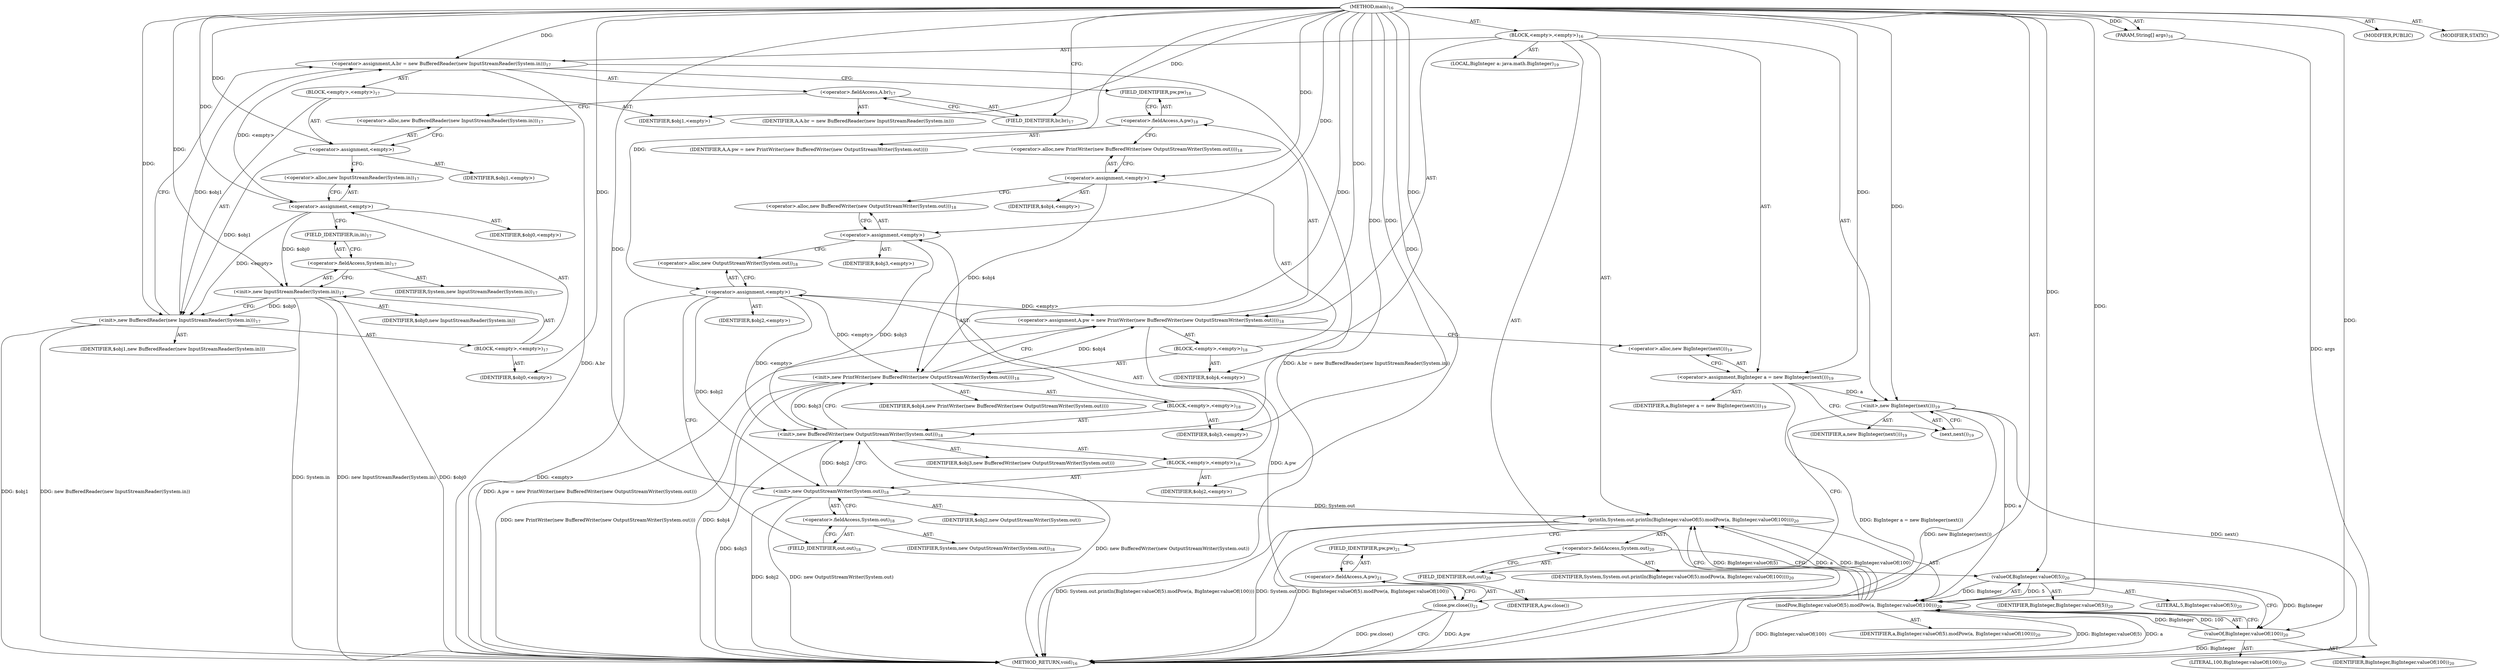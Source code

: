 digraph "main" {  
"25" [label = <(METHOD,main)<SUB>16</SUB>> ]
"26" [label = <(PARAM,String[] args)<SUB>16</SUB>> ]
"27" [label = <(BLOCK,&lt;empty&gt;,&lt;empty&gt;)<SUB>16</SUB>> ]
"28" [label = <(&lt;operator&gt;.assignment,A.br = new BufferedReader(new InputStreamReader(System.in)))<SUB>17</SUB>> ]
"29" [label = <(&lt;operator&gt;.fieldAccess,A.br)<SUB>17</SUB>> ]
"30" [label = <(IDENTIFIER,A,A.br = new BufferedReader(new InputStreamReader(System.in)))> ]
"31" [label = <(FIELD_IDENTIFIER,br,br)<SUB>17</SUB>> ]
"32" [label = <(BLOCK,&lt;empty&gt;,&lt;empty&gt;)<SUB>17</SUB>> ]
"33" [label = <(&lt;operator&gt;.assignment,&lt;empty&gt;)> ]
"34" [label = <(IDENTIFIER,$obj1,&lt;empty&gt;)> ]
"35" [label = <(&lt;operator&gt;.alloc,new BufferedReader(new InputStreamReader(System.in)))<SUB>17</SUB>> ]
"36" [label = <(&lt;init&gt;,new BufferedReader(new InputStreamReader(System.in)))<SUB>17</SUB>> ]
"37" [label = <(IDENTIFIER,$obj1,new BufferedReader(new InputStreamReader(System.in)))> ]
"38" [label = <(BLOCK,&lt;empty&gt;,&lt;empty&gt;)<SUB>17</SUB>> ]
"39" [label = <(&lt;operator&gt;.assignment,&lt;empty&gt;)> ]
"40" [label = <(IDENTIFIER,$obj0,&lt;empty&gt;)> ]
"41" [label = <(&lt;operator&gt;.alloc,new InputStreamReader(System.in))<SUB>17</SUB>> ]
"42" [label = <(&lt;init&gt;,new InputStreamReader(System.in))<SUB>17</SUB>> ]
"43" [label = <(IDENTIFIER,$obj0,new InputStreamReader(System.in))> ]
"44" [label = <(&lt;operator&gt;.fieldAccess,System.in)<SUB>17</SUB>> ]
"45" [label = <(IDENTIFIER,System,new InputStreamReader(System.in))<SUB>17</SUB>> ]
"46" [label = <(FIELD_IDENTIFIER,in,in)<SUB>17</SUB>> ]
"47" [label = <(IDENTIFIER,$obj0,&lt;empty&gt;)> ]
"48" [label = <(IDENTIFIER,$obj1,&lt;empty&gt;)> ]
"49" [label = <(&lt;operator&gt;.assignment,A.pw = new PrintWriter(new BufferedWriter(new OutputStreamWriter(System.out))))<SUB>18</SUB>> ]
"50" [label = <(&lt;operator&gt;.fieldAccess,A.pw)<SUB>18</SUB>> ]
"51" [label = <(IDENTIFIER,A,A.pw = new PrintWriter(new BufferedWriter(new OutputStreamWriter(System.out))))> ]
"52" [label = <(FIELD_IDENTIFIER,pw,pw)<SUB>18</SUB>> ]
"53" [label = <(BLOCK,&lt;empty&gt;,&lt;empty&gt;)<SUB>18</SUB>> ]
"54" [label = <(&lt;operator&gt;.assignment,&lt;empty&gt;)> ]
"55" [label = <(IDENTIFIER,$obj4,&lt;empty&gt;)> ]
"56" [label = <(&lt;operator&gt;.alloc,new PrintWriter(new BufferedWriter(new OutputStreamWriter(System.out))))<SUB>18</SUB>> ]
"57" [label = <(&lt;init&gt;,new PrintWriter(new BufferedWriter(new OutputStreamWriter(System.out))))<SUB>18</SUB>> ]
"58" [label = <(IDENTIFIER,$obj4,new PrintWriter(new BufferedWriter(new OutputStreamWriter(System.out))))> ]
"59" [label = <(BLOCK,&lt;empty&gt;,&lt;empty&gt;)<SUB>18</SUB>> ]
"60" [label = <(&lt;operator&gt;.assignment,&lt;empty&gt;)> ]
"61" [label = <(IDENTIFIER,$obj3,&lt;empty&gt;)> ]
"62" [label = <(&lt;operator&gt;.alloc,new BufferedWriter(new OutputStreamWriter(System.out)))<SUB>18</SUB>> ]
"63" [label = <(&lt;init&gt;,new BufferedWriter(new OutputStreamWriter(System.out)))<SUB>18</SUB>> ]
"64" [label = <(IDENTIFIER,$obj3,new BufferedWriter(new OutputStreamWriter(System.out)))> ]
"65" [label = <(BLOCK,&lt;empty&gt;,&lt;empty&gt;)<SUB>18</SUB>> ]
"66" [label = <(&lt;operator&gt;.assignment,&lt;empty&gt;)> ]
"67" [label = <(IDENTIFIER,$obj2,&lt;empty&gt;)> ]
"68" [label = <(&lt;operator&gt;.alloc,new OutputStreamWriter(System.out))<SUB>18</SUB>> ]
"69" [label = <(&lt;init&gt;,new OutputStreamWriter(System.out))<SUB>18</SUB>> ]
"70" [label = <(IDENTIFIER,$obj2,new OutputStreamWriter(System.out))> ]
"71" [label = <(&lt;operator&gt;.fieldAccess,System.out)<SUB>18</SUB>> ]
"72" [label = <(IDENTIFIER,System,new OutputStreamWriter(System.out))<SUB>18</SUB>> ]
"73" [label = <(FIELD_IDENTIFIER,out,out)<SUB>18</SUB>> ]
"74" [label = <(IDENTIFIER,$obj2,&lt;empty&gt;)> ]
"75" [label = <(IDENTIFIER,$obj3,&lt;empty&gt;)> ]
"76" [label = <(IDENTIFIER,$obj4,&lt;empty&gt;)> ]
"4" [label = <(LOCAL,BigInteger a: java.math.BigInteger)<SUB>19</SUB>> ]
"77" [label = <(&lt;operator&gt;.assignment,BigInteger a = new BigInteger(next()))<SUB>19</SUB>> ]
"78" [label = <(IDENTIFIER,a,BigInteger a = new BigInteger(next()))<SUB>19</SUB>> ]
"79" [label = <(&lt;operator&gt;.alloc,new BigInteger(next()))<SUB>19</SUB>> ]
"80" [label = <(&lt;init&gt;,new BigInteger(next()))<SUB>19</SUB>> ]
"3" [label = <(IDENTIFIER,a,new BigInteger(next()))<SUB>19</SUB>> ]
"81" [label = <(next,next())<SUB>19</SUB>> ]
"82" [label = <(println,System.out.println(BigInteger.valueOf(5).modPow(a, BigInteger.valueOf(100))))<SUB>20</SUB>> ]
"83" [label = <(&lt;operator&gt;.fieldAccess,System.out)<SUB>20</SUB>> ]
"84" [label = <(IDENTIFIER,System,System.out.println(BigInteger.valueOf(5).modPow(a, BigInteger.valueOf(100))))<SUB>20</SUB>> ]
"85" [label = <(FIELD_IDENTIFIER,out,out)<SUB>20</SUB>> ]
"86" [label = <(modPow,BigInteger.valueOf(5).modPow(a, BigInteger.valueOf(100)))<SUB>20</SUB>> ]
"87" [label = <(valueOf,BigInteger.valueOf(5))<SUB>20</SUB>> ]
"88" [label = <(IDENTIFIER,BigInteger,BigInteger.valueOf(5))<SUB>20</SUB>> ]
"89" [label = <(LITERAL,5,BigInteger.valueOf(5))<SUB>20</SUB>> ]
"90" [label = <(IDENTIFIER,a,BigInteger.valueOf(5).modPow(a, BigInteger.valueOf(100)))<SUB>20</SUB>> ]
"91" [label = <(valueOf,BigInteger.valueOf(100))<SUB>20</SUB>> ]
"92" [label = <(IDENTIFIER,BigInteger,BigInteger.valueOf(100))<SUB>20</SUB>> ]
"93" [label = <(LITERAL,100,BigInteger.valueOf(100))<SUB>20</SUB>> ]
"94" [label = <(close,pw.close())<SUB>21</SUB>> ]
"95" [label = <(&lt;operator&gt;.fieldAccess,A.pw)<SUB>21</SUB>> ]
"96" [label = <(IDENTIFIER,A,pw.close())> ]
"97" [label = <(FIELD_IDENTIFIER,pw,pw)<SUB>21</SUB>> ]
"98" [label = <(MODIFIER,PUBLIC)> ]
"99" [label = <(MODIFIER,STATIC)> ]
"100" [label = <(METHOD_RETURN,void)<SUB>16</SUB>> ]
  "25" -> "26"  [ label = "AST: "] 
  "25" -> "27"  [ label = "AST: "] 
  "25" -> "98"  [ label = "AST: "] 
  "25" -> "99"  [ label = "AST: "] 
  "25" -> "100"  [ label = "AST: "] 
  "27" -> "28"  [ label = "AST: "] 
  "27" -> "49"  [ label = "AST: "] 
  "27" -> "4"  [ label = "AST: "] 
  "27" -> "77"  [ label = "AST: "] 
  "27" -> "80"  [ label = "AST: "] 
  "27" -> "82"  [ label = "AST: "] 
  "27" -> "94"  [ label = "AST: "] 
  "28" -> "29"  [ label = "AST: "] 
  "28" -> "32"  [ label = "AST: "] 
  "29" -> "30"  [ label = "AST: "] 
  "29" -> "31"  [ label = "AST: "] 
  "32" -> "33"  [ label = "AST: "] 
  "32" -> "36"  [ label = "AST: "] 
  "32" -> "48"  [ label = "AST: "] 
  "33" -> "34"  [ label = "AST: "] 
  "33" -> "35"  [ label = "AST: "] 
  "36" -> "37"  [ label = "AST: "] 
  "36" -> "38"  [ label = "AST: "] 
  "38" -> "39"  [ label = "AST: "] 
  "38" -> "42"  [ label = "AST: "] 
  "38" -> "47"  [ label = "AST: "] 
  "39" -> "40"  [ label = "AST: "] 
  "39" -> "41"  [ label = "AST: "] 
  "42" -> "43"  [ label = "AST: "] 
  "42" -> "44"  [ label = "AST: "] 
  "44" -> "45"  [ label = "AST: "] 
  "44" -> "46"  [ label = "AST: "] 
  "49" -> "50"  [ label = "AST: "] 
  "49" -> "53"  [ label = "AST: "] 
  "50" -> "51"  [ label = "AST: "] 
  "50" -> "52"  [ label = "AST: "] 
  "53" -> "54"  [ label = "AST: "] 
  "53" -> "57"  [ label = "AST: "] 
  "53" -> "76"  [ label = "AST: "] 
  "54" -> "55"  [ label = "AST: "] 
  "54" -> "56"  [ label = "AST: "] 
  "57" -> "58"  [ label = "AST: "] 
  "57" -> "59"  [ label = "AST: "] 
  "59" -> "60"  [ label = "AST: "] 
  "59" -> "63"  [ label = "AST: "] 
  "59" -> "75"  [ label = "AST: "] 
  "60" -> "61"  [ label = "AST: "] 
  "60" -> "62"  [ label = "AST: "] 
  "63" -> "64"  [ label = "AST: "] 
  "63" -> "65"  [ label = "AST: "] 
  "65" -> "66"  [ label = "AST: "] 
  "65" -> "69"  [ label = "AST: "] 
  "65" -> "74"  [ label = "AST: "] 
  "66" -> "67"  [ label = "AST: "] 
  "66" -> "68"  [ label = "AST: "] 
  "69" -> "70"  [ label = "AST: "] 
  "69" -> "71"  [ label = "AST: "] 
  "71" -> "72"  [ label = "AST: "] 
  "71" -> "73"  [ label = "AST: "] 
  "77" -> "78"  [ label = "AST: "] 
  "77" -> "79"  [ label = "AST: "] 
  "80" -> "3"  [ label = "AST: "] 
  "80" -> "81"  [ label = "AST: "] 
  "82" -> "83"  [ label = "AST: "] 
  "82" -> "86"  [ label = "AST: "] 
  "83" -> "84"  [ label = "AST: "] 
  "83" -> "85"  [ label = "AST: "] 
  "86" -> "87"  [ label = "AST: "] 
  "86" -> "90"  [ label = "AST: "] 
  "86" -> "91"  [ label = "AST: "] 
  "87" -> "88"  [ label = "AST: "] 
  "87" -> "89"  [ label = "AST: "] 
  "91" -> "92"  [ label = "AST: "] 
  "91" -> "93"  [ label = "AST: "] 
  "94" -> "95"  [ label = "AST: "] 
  "95" -> "96"  [ label = "AST: "] 
  "95" -> "97"  [ label = "AST: "] 
  "28" -> "52"  [ label = "CFG: "] 
  "49" -> "79"  [ label = "CFG: "] 
  "77" -> "81"  [ label = "CFG: "] 
  "80" -> "85"  [ label = "CFG: "] 
  "82" -> "97"  [ label = "CFG: "] 
  "94" -> "100"  [ label = "CFG: "] 
  "29" -> "35"  [ label = "CFG: "] 
  "50" -> "56"  [ label = "CFG: "] 
  "79" -> "77"  [ label = "CFG: "] 
  "81" -> "80"  [ label = "CFG: "] 
  "83" -> "87"  [ label = "CFG: "] 
  "86" -> "82"  [ label = "CFG: "] 
  "95" -> "94"  [ label = "CFG: "] 
  "31" -> "29"  [ label = "CFG: "] 
  "33" -> "41"  [ label = "CFG: "] 
  "36" -> "28"  [ label = "CFG: "] 
  "52" -> "50"  [ label = "CFG: "] 
  "54" -> "62"  [ label = "CFG: "] 
  "57" -> "49"  [ label = "CFG: "] 
  "85" -> "83"  [ label = "CFG: "] 
  "87" -> "91"  [ label = "CFG: "] 
  "91" -> "86"  [ label = "CFG: "] 
  "97" -> "95"  [ label = "CFG: "] 
  "35" -> "33"  [ label = "CFG: "] 
  "56" -> "54"  [ label = "CFG: "] 
  "39" -> "46"  [ label = "CFG: "] 
  "42" -> "36"  [ label = "CFG: "] 
  "60" -> "68"  [ label = "CFG: "] 
  "63" -> "57"  [ label = "CFG: "] 
  "41" -> "39"  [ label = "CFG: "] 
  "44" -> "42"  [ label = "CFG: "] 
  "62" -> "60"  [ label = "CFG: "] 
  "46" -> "44"  [ label = "CFG: "] 
  "66" -> "73"  [ label = "CFG: "] 
  "69" -> "63"  [ label = "CFG: "] 
  "68" -> "66"  [ label = "CFG: "] 
  "71" -> "69"  [ label = "CFG: "] 
  "73" -> "71"  [ label = "CFG: "] 
  "25" -> "31"  [ label = "CFG: "] 
  "26" -> "100"  [ label = "DDG: args"] 
  "28" -> "100"  [ label = "DDG: A.br"] 
  "36" -> "100"  [ label = "DDG: $obj1"] 
  "42" -> "100"  [ label = "DDG: $obj0"] 
  "42" -> "100"  [ label = "DDG: System.in"] 
  "42" -> "100"  [ label = "DDG: new InputStreamReader(System.in)"] 
  "36" -> "100"  [ label = "DDG: new BufferedReader(new InputStreamReader(System.in))"] 
  "28" -> "100"  [ label = "DDG: A.br = new BufferedReader(new InputStreamReader(System.in))"] 
  "57" -> "100"  [ label = "DDG: $obj4"] 
  "63" -> "100"  [ label = "DDG: $obj3"] 
  "66" -> "100"  [ label = "DDG: &lt;empty&gt;"] 
  "69" -> "100"  [ label = "DDG: $obj2"] 
  "69" -> "100"  [ label = "DDG: new OutputStreamWriter(System.out)"] 
  "63" -> "100"  [ label = "DDG: new BufferedWriter(new OutputStreamWriter(System.out))"] 
  "57" -> "100"  [ label = "DDG: new PrintWriter(new BufferedWriter(new OutputStreamWriter(System.out)))"] 
  "49" -> "100"  [ label = "DDG: A.pw = new PrintWriter(new BufferedWriter(new OutputStreamWriter(System.out)))"] 
  "77" -> "100"  [ label = "DDG: BigInteger a = new BigInteger(next())"] 
  "80" -> "100"  [ label = "DDG: next()"] 
  "80" -> "100"  [ label = "DDG: new BigInteger(next())"] 
  "82" -> "100"  [ label = "DDG: System.out"] 
  "86" -> "100"  [ label = "DDG: BigInteger.valueOf(5)"] 
  "86" -> "100"  [ label = "DDG: a"] 
  "91" -> "100"  [ label = "DDG: BigInteger"] 
  "86" -> "100"  [ label = "DDG: BigInteger.valueOf(100)"] 
  "82" -> "100"  [ label = "DDG: BigInteger.valueOf(5).modPow(a, BigInteger.valueOf(100))"] 
  "82" -> "100"  [ label = "DDG: System.out.println(BigInteger.valueOf(5).modPow(a, BigInteger.valueOf(100)))"] 
  "94" -> "100"  [ label = "DDG: A.pw"] 
  "94" -> "100"  [ label = "DDG: pw.close()"] 
  "25" -> "26"  [ label = "DDG: "] 
  "39" -> "28"  [ label = "DDG: &lt;empty&gt;"] 
  "36" -> "28"  [ label = "DDG: $obj1"] 
  "25" -> "28"  [ label = "DDG: "] 
  "66" -> "49"  [ label = "DDG: &lt;empty&gt;"] 
  "57" -> "49"  [ label = "DDG: $obj4"] 
  "25" -> "49"  [ label = "DDG: "] 
  "25" -> "77"  [ label = "DDG: "] 
  "77" -> "80"  [ label = "DDG: a"] 
  "25" -> "80"  [ label = "DDG: "] 
  "69" -> "82"  [ label = "DDG: System.out"] 
  "86" -> "82"  [ label = "DDG: BigInteger.valueOf(5)"] 
  "86" -> "82"  [ label = "DDG: a"] 
  "86" -> "82"  [ label = "DDG: BigInteger.valueOf(100)"] 
  "49" -> "94"  [ label = "DDG: A.pw"] 
  "25" -> "33"  [ label = "DDG: "] 
  "25" -> "48"  [ label = "DDG: "] 
  "25" -> "54"  [ label = "DDG: "] 
  "25" -> "76"  [ label = "DDG: "] 
  "87" -> "86"  [ label = "DDG: BigInteger"] 
  "87" -> "86"  [ label = "DDG: 5"] 
  "80" -> "86"  [ label = "DDG: a"] 
  "25" -> "86"  [ label = "DDG: "] 
  "91" -> "86"  [ label = "DDG: BigInteger"] 
  "91" -> "86"  [ label = "DDG: 100"] 
  "33" -> "36"  [ label = "DDG: $obj1"] 
  "25" -> "36"  [ label = "DDG: "] 
  "39" -> "36"  [ label = "DDG: &lt;empty&gt;"] 
  "42" -> "36"  [ label = "DDG: $obj0"] 
  "54" -> "57"  [ label = "DDG: $obj4"] 
  "25" -> "57"  [ label = "DDG: "] 
  "66" -> "57"  [ label = "DDG: &lt;empty&gt;"] 
  "63" -> "57"  [ label = "DDG: $obj3"] 
  "25" -> "87"  [ label = "DDG: "] 
  "87" -> "91"  [ label = "DDG: BigInteger"] 
  "25" -> "91"  [ label = "DDG: "] 
  "25" -> "39"  [ label = "DDG: "] 
  "25" -> "47"  [ label = "DDG: "] 
  "25" -> "60"  [ label = "DDG: "] 
  "25" -> "75"  [ label = "DDG: "] 
  "39" -> "42"  [ label = "DDG: $obj0"] 
  "25" -> "42"  [ label = "DDG: "] 
  "60" -> "63"  [ label = "DDG: $obj3"] 
  "25" -> "63"  [ label = "DDG: "] 
  "66" -> "63"  [ label = "DDG: &lt;empty&gt;"] 
  "69" -> "63"  [ label = "DDG: $obj2"] 
  "25" -> "66"  [ label = "DDG: "] 
  "25" -> "74"  [ label = "DDG: "] 
  "66" -> "69"  [ label = "DDG: $obj2"] 
  "25" -> "69"  [ label = "DDG: "] 
}
